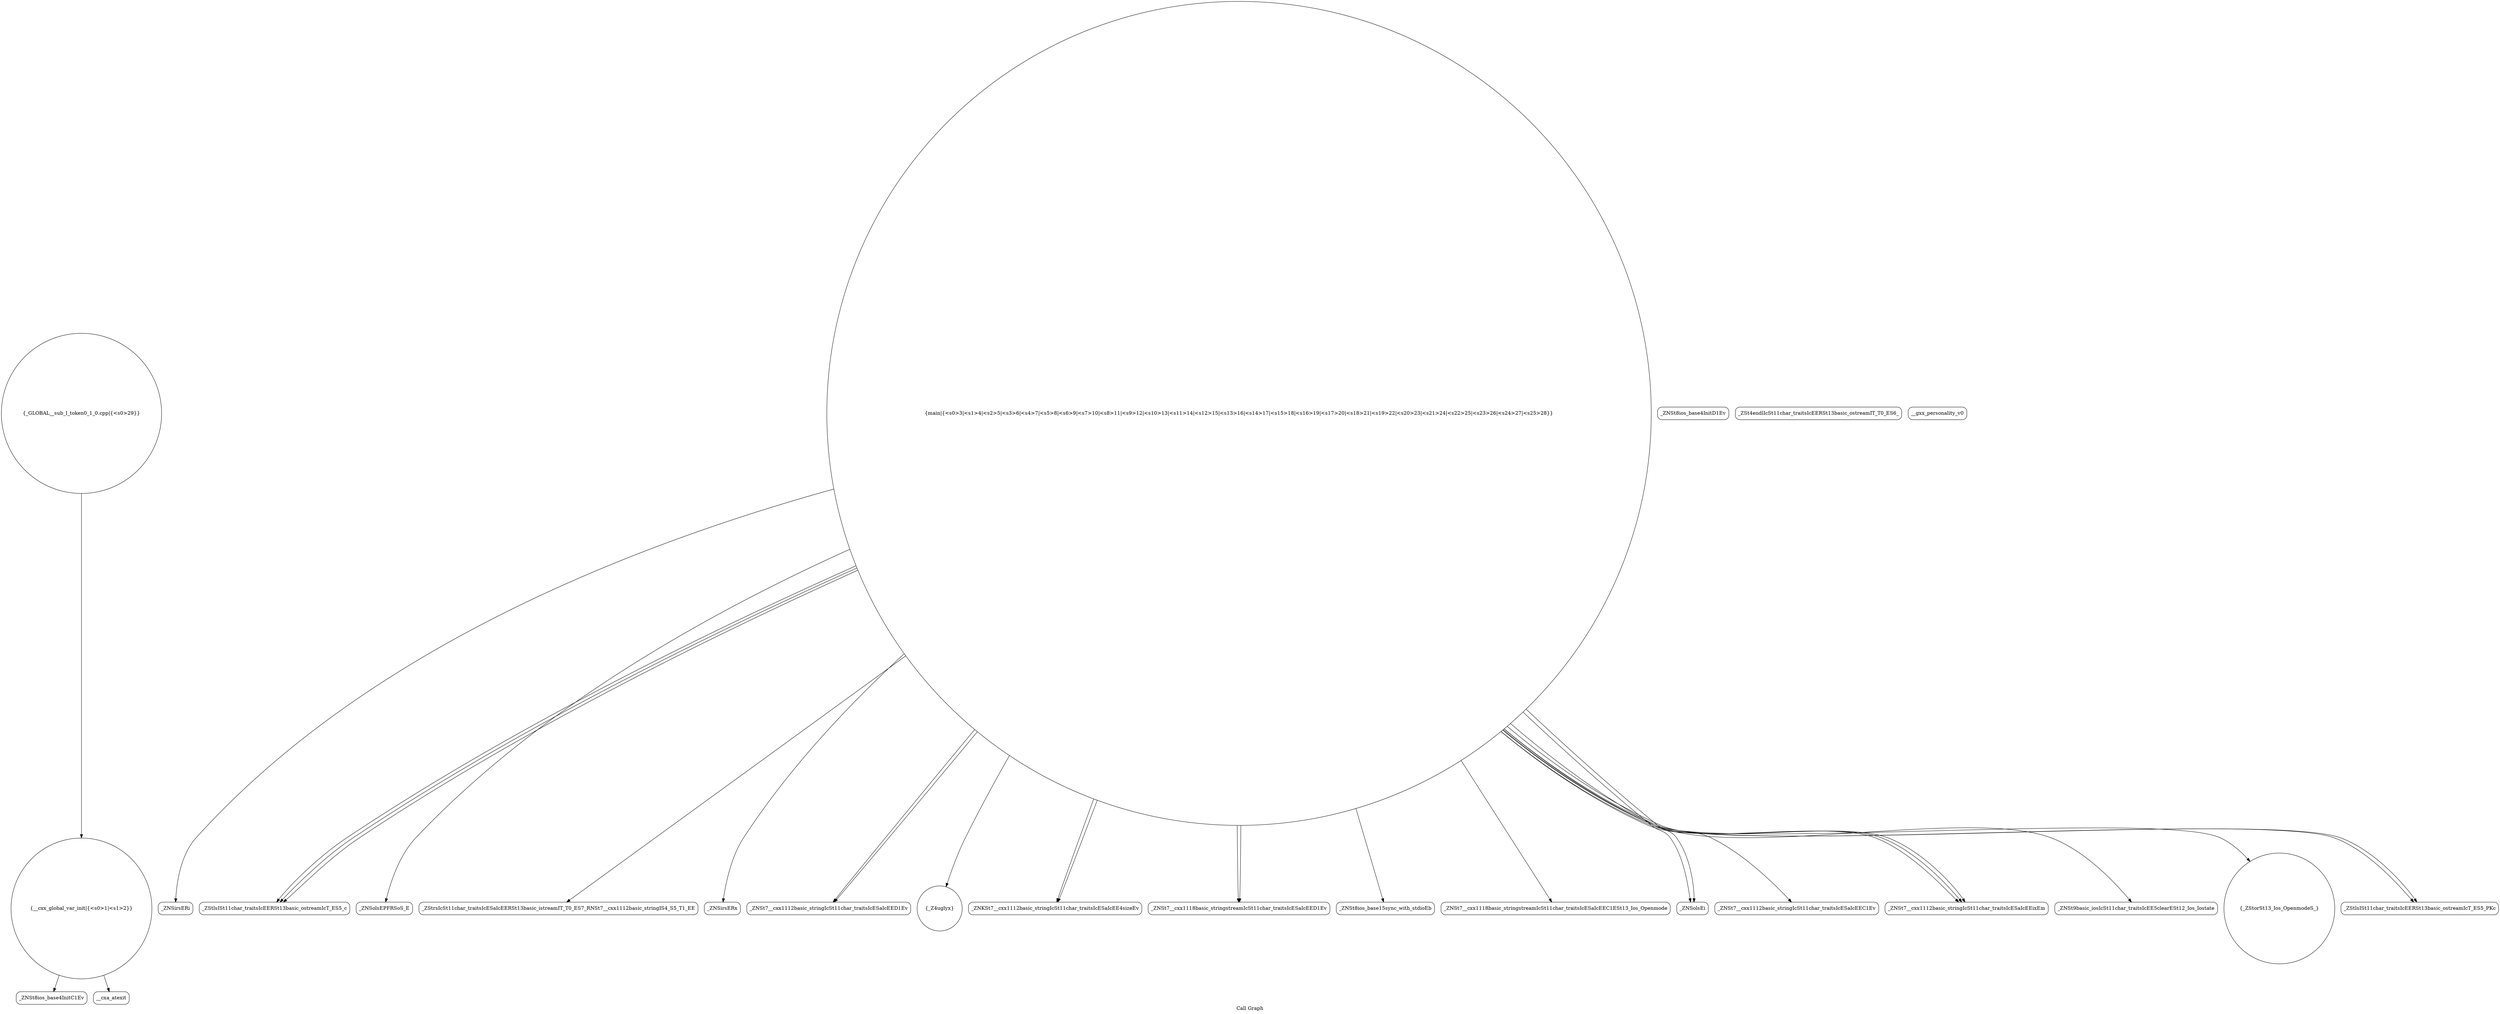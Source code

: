 digraph "Call Graph" {
	label="Call Graph";

	Node0x5571b79c6810 [shape=record,shape=circle,label="{__cxx_global_var_init|{<s0>1|<s1>2}}"];
	Node0x5571b79c6810:s0 -> Node0x5571b79c6ca0[color=black];
	Node0x5571b79c6810:s1 -> Node0x5571b79c6da0[color=black];
	Node0x5571b79c6fa0 [shape=record,shape=Mrecord,label="{_ZNSirsERi}"];
	Node0x5571b79c7320 [shape=record,shape=Mrecord,label="{_ZStlsISt11char_traitsIcEERSt13basic_ostreamIcT_ES5_c}"];
	Node0x5571b79c76a0 [shape=record,shape=Mrecord,label="{_ZNSolsEPFRSoS_E}"];
	Node0x5571b79c6d20 [shape=record,shape=Mrecord,label="{_ZNSt8ios_base4InitD1Ev}"];
	Node0x5571b79c70a0 [shape=record,shape=Mrecord,label="{_ZStrsIcSt11char_traitsIcESaIcEERSt13basic_istreamIT_T0_ES7_RNSt7__cxx1112basic_stringIS4_S5_T1_EE}"];
	Node0x5571b79c7420 [shape=record,shape=Mrecord,label="{_ZNSirsERx}"];
	Node0x5571b79c77a0 [shape=record,shape=Mrecord,label="{_ZNSt7__cxx1112basic_stringIcSt11char_traitsIcESaIcEED1Ev}"];
	Node0x5571b79c6e20 [shape=record,shape=circle,label="{_Z4uglyx}"];
	Node0x5571b79c71a0 [shape=record,shape=Mrecord,label="{_ZNKSt7__cxx1112basic_stringIcSt11char_traitsIcESaIcEE4sizeEv}"];
	Node0x5571b79c7520 [shape=record,shape=Mrecord,label="{_ZNSt7__cxx1118basic_stringstreamIcSt11char_traitsIcESaIcEED1Ev}"];
	Node0x5571b79c6f20 [shape=record,shape=Mrecord,label="{_ZNSt8ios_base15sync_with_stdioEb}"];
	Node0x5571b79c72a0 [shape=record,shape=Mrecord,label="{_ZNSt7__cxx1118basic_stringstreamIcSt11char_traitsIcESaIcEEC1ESt13_Ios_Openmode}"];
	Node0x5571b79c7620 [shape=record,shape=Mrecord,label="{_ZNSolsEi}"];
	Node0x5571b79c6ca0 [shape=record,shape=Mrecord,label="{_ZNSt8ios_base4InitC1Ev}"];
	Node0x5571b79c7020 [shape=record,shape=Mrecord,label="{_ZNSt7__cxx1112basic_stringIcSt11char_traitsIcESaIcEEC1Ev}"];
	Node0x5571b79c73a0 [shape=record,shape=Mrecord,label="{_ZNSt7__cxx1112basic_stringIcSt11char_traitsIcESaIcEEixEm}"];
	Node0x5571b79c7720 [shape=record,shape=Mrecord,label="{_ZSt4endlIcSt11char_traitsIcEERSt13basic_ostreamIT_T0_ES6_}"];
	Node0x5571b79c6da0 [shape=record,shape=Mrecord,label="{__cxa_atexit}"];
	Node0x5571b79c7120 [shape=record,shape=Mrecord,label="{__gxx_personality_v0}"];
	Node0x5571b79c74a0 [shape=record,shape=Mrecord,label="{_ZNSt9basic_iosIcSt11char_traitsIcEE5clearESt12_Ios_Iostate}"];
	Node0x5571b79c7820 [shape=record,shape=circle,label="{_GLOBAL__sub_I_token0_1_0.cpp|{<s0>29}}"];
	Node0x5571b79c7820:s0 -> Node0x5571b79c6810[color=black];
	Node0x5571b79c6ea0 [shape=record,shape=circle,label="{main|{<s0>3|<s1>4|<s2>5|<s3>6|<s4>7|<s5>8|<s6>9|<s7>10|<s8>11|<s9>12|<s10>13|<s11>14|<s12>15|<s13>16|<s14>17|<s15>18|<s16>19|<s17>20|<s18>21|<s19>22|<s20>23|<s21>24|<s22>25|<s23>26|<s24>27|<s25>28}}"];
	Node0x5571b79c6ea0:s0 -> Node0x5571b79c6f20[color=black];
	Node0x5571b79c6ea0:s1 -> Node0x5571b79c6fa0[color=black];
	Node0x5571b79c6ea0:s2 -> Node0x5571b79c7020[color=black];
	Node0x5571b79c6ea0:s3 -> Node0x5571b79c70a0[color=black];
	Node0x5571b79c6ea0:s4 -> Node0x5571b79c71a0[color=black];
	Node0x5571b79c6ea0:s5 -> Node0x5571b79c7220[color=black];
	Node0x5571b79c6ea0:s6 -> Node0x5571b79c72a0[color=black];
	Node0x5571b79c6ea0:s7 -> Node0x5571b79c73a0[color=black];
	Node0x5571b79c6ea0:s8 -> Node0x5571b79c7320[color=black];
	Node0x5571b79c6ea0:s9 -> Node0x5571b79c71a0[color=black];
	Node0x5571b79c6ea0:s10 -> Node0x5571b79c73a0[color=black];
	Node0x5571b79c6ea0:s11 -> Node0x5571b79c7320[color=black];
	Node0x5571b79c6ea0:s12 -> Node0x5571b79c7520[color=black];
	Node0x5571b79c6ea0:s13 -> Node0x5571b79c7420[color=black];
	Node0x5571b79c6ea0:s14 -> Node0x5571b79c74a0[color=black];
	Node0x5571b79c6ea0:s15 -> Node0x5571b79c73a0[color=black];
	Node0x5571b79c6ea0:s16 -> Node0x5571b79c7320[color=black];
	Node0x5571b79c6ea0:s17 -> Node0x5571b79c6e20[color=black];
	Node0x5571b79c6ea0:s18 -> Node0x5571b79c7520[color=black];
	Node0x5571b79c6ea0:s19 -> Node0x5571b79c75a0[color=black];
	Node0x5571b79c6ea0:s20 -> Node0x5571b79c7620[color=black];
	Node0x5571b79c6ea0:s21 -> Node0x5571b79c75a0[color=black];
	Node0x5571b79c6ea0:s22 -> Node0x5571b79c7620[color=black];
	Node0x5571b79c6ea0:s23 -> Node0x5571b79c76a0[color=black];
	Node0x5571b79c6ea0:s24 -> Node0x5571b79c77a0[color=black];
	Node0x5571b79c6ea0:s25 -> Node0x5571b79c77a0[color=black];
	Node0x5571b79c7220 [shape=record,shape=circle,label="{_ZStorSt13_Ios_OpenmodeS_}"];
	Node0x5571b79c75a0 [shape=record,shape=Mrecord,label="{_ZStlsISt11char_traitsIcEERSt13basic_ostreamIcT_ES5_PKc}"];
}
